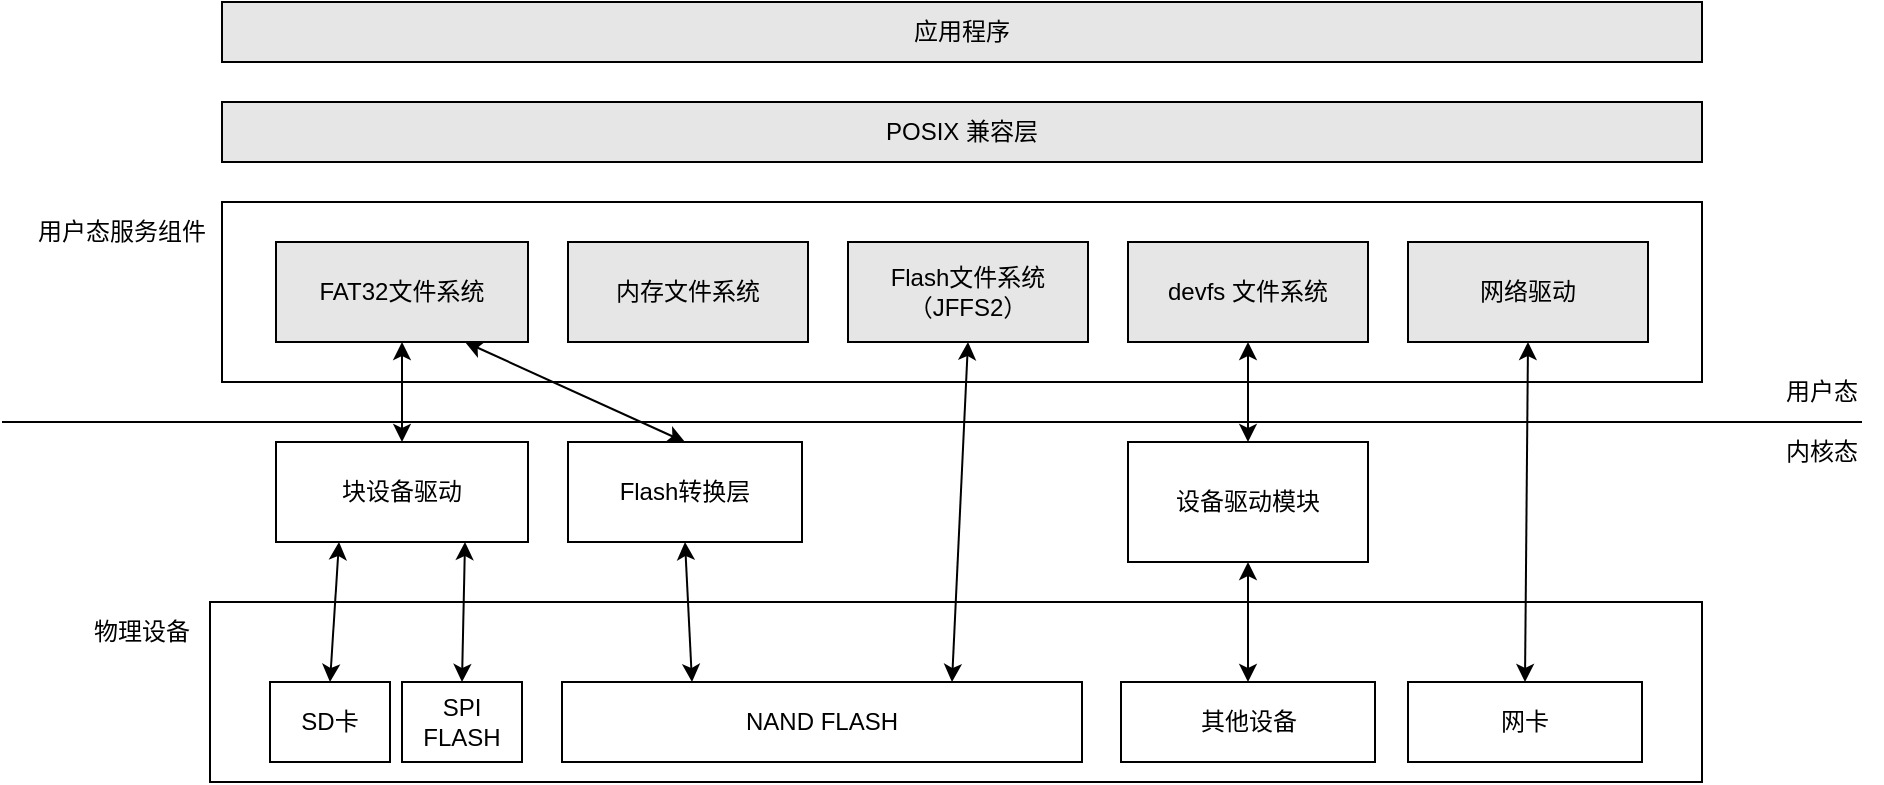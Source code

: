 <mxfile version="20.5.3" type="github">
  <diagram id="o6B6i63F9nSTFDXmpZ-V" name="第 1 页">
    <mxGraphModel dx="1422" dy="706" grid="1" gridSize="10" guides="1" tooltips="1" connect="1" arrows="1" fold="1" page="1" pageScale="1" pageWidth="827" pageHeight="1169" math="0" shadow="0">
      <root>
        <mxCell id="0" />
        <mxCell id="1" parent="0" />
        <mxCell id="e89vGwp7l43bqHcgodip-14" value="" style="rounded=0;whiteSpace=wrap;html=1;" vertex="1" parent="1">
          <mxGeometry x="264" y="450" width="746" height="90" as="geometry" />
        </mxCell>
        <mxCell id="e89vGwp7l43bqHcgodip-1" value="应用程序" style="rounded=0;whiteSpace=wrap;html=1;fillColor=#E6E6E6;" vertex="1" parent="1">
          <mxGeometry x="270" y="150" width="740" height="30" as="geometry" />
        </mxCell>
        <mxCell id="e89vGwp7l43bqHcgodip-2" value="POSIX 兼容层" style="rounded=0;whiteSpace=wrap;html=1;fillColor=#E6E6E6;" vertex="1" parent="1">
          <mxGeometry x="270" y="200" width="740" height="30" as="geometry" />
        </mxCell>
        <mxCell id="e89vGwp7l43bqHcgodip-3" value="" style="rounded=0;whiteSpace=wrap;html=1;" vertex="1" parent="1">
          <mxGeometry x="270" y="250" width="740" height="90" as="geometry" />
        </mxCell>
        <mxCell id="e89vGwp7l43bqHcgodip-19" style="edgeStyle=orthogonalEdgeStyle;rounded=0;orthogonalLoop=1;jettySize=auto;html=1;exitX=0.5;exitY=1;exitDx=0;exitDy=0;entryX=0.5;entryY=0;entryDx=0;entryDy=0;startArrow=classic;startFill=1;" edge="1" parent="1" source="e89vGwp7l43bqHcgodip-4" target="e89vGwp7l43bqHcgodip-9">
          <mxGeometry relative="1" as="geometry" />
        </mxCell>
        <mxCell id="e89vGwp7l43bqHcgodip-20" style="rounded=0;orthogonalLoop=1;jettySize=auto;html=1;exitX=0.75;exitY=1;exitDx=0;exitDy=0;entryX=0.5;entryY=0;entryDx=0;entryDy=0;startArrow=classic;startFill=1;" edge="1" parent="1" source="e89vGwp7l43bqHcgodip-4" target="e89vGwp7l43bqHcgodip-18">
          <mxGeometry relative="1" as="geometry" />
        </mxCell>
        <mxCell id="e89vGwp7l43bqHcgodip-4" value="FAT32文件系统" style="rounded=0;whiteSpace=wrap;html=1;fillColor=#E6E6E6;" vertex="1" parent="1">
          <mxGeometry x="297" y="270" width="126" height="50" as="geometry" />
        </mxCell>
        <mxCell id="e89vGwp7l43bqHcgodip-5" value="内存文件系统" style="rounded=0;whiteSpace=wrap;html=1;fillColor=#E6E6E6;" vertex="1" parent="1">
          <mxGeometry x="443" y="270" width="120" height="50" as="geometry" />
        </mxCell>
        <mxCell id="e89vGwp7l43bqHcgodip-24" style="edgeStyle=none;rounded=0;orthogonalLoop=1;jettySize=auto;html=1;exitX=0.5;exitY=1;exitDx=0;exitDy=0;entryX=0.75;entryY=0;entryDx=0;entryDy=0;startArrow=classic;startFill=1;" edge="1" parent="1" source="e89vGwp7l43bqHcgodip-6" target="e89vGwp7l43bqHcgodip-16">
          <mxGeometry relative="1" as="geometry" />
        </mxCell>
        <mxCell id="e89vGwp7l43bqHcgodip-6" value="Flash文件系统（JFFS2）" style="rounded=0;whiteSpace=wrap;html=1;fillColor=#E6E6E6;" vertex="1" parent="1">
          <mxGeometry x="583" y="270" width="120" height="50" as="geometry" />
        </mxCell>
        <mxCell id="e89vGwp7l43bqHcgodip-28" style="edgeStyle=none;rounded=0;orthogonalLoop=1;jettySize=auto;html=1;exitX=0.5;exitY=1;exitDx=0;exitDy=0;entryX=0.5;entryY=0;entryDx=0;entryDy=0;startArrow=classic;startFill=1;" edge="1" parent="1" source="e89vGwp7l43bqHcgodip-7" target="e89vGwp7l43bqHcgodip-26">
          <mxGeometry relative="1" as="geometry" />
        </mxCell>
        <mxCell id="e89vGwp7l43bqHcgodip-7" value="devfs 文件系统" style="rounded=0;whiteSpace=wrap;html=1;fillColor=#E6E6E6;" vertex="1" parent="1">
          <mxGeometry x="723" y="270" width="120" height="50" as="geometry" />
        </mxCell>
        <mxCell id="e89vGwp7l43bqHcgodip-25" style="edgeStyle=none;rounded=0;orthogonalLoop=1;jettySize=auto;html=1;exitX=0.5;exitY=1;exitDx=0;exitDy=0;entryX=0.5;entryY=0;entryDx=0;entryDy=0;startArrow=classic;startFill=1;" edge="1" parent="1" source="e89vGwp7l43bqHcgodip-8" target="e89vGwp7l43bqHcgodip-17">
          <mxGeometry relative="1" as="geometry" />
        </mxCell>
        <mxCell id="e89vGwp7l43bqHcgodip-8" value="网络驱动" style="rounded=0;whiteSpace=wrap;html=1;fillColor=#E6E6E6;" vertex="1" parent="1">
          <mxGeometry x="863" y="270" width="120" height="50" as="geometry" />
        </mxCell>
        <mxCell id="e89vGwp7l43bqHcgodip-21" style="edgeStyle=none;rounded=0;orthogonalLoop=1;jettySize=auto;html=1;exitX=0.25;exitY=1;exitDx=0;exitDy=0;entryX=0.5;entryY=0;entryDx=0;entryDy=0;startArrow=classic;startFill=1;" edge="1" parent="1" source="e89vGwp7l43bqHcgodip-9" target="e89vGwp7l43bqHcgodip-12">
          <mxGeometry relative="1" as="geometry" />
        </mxCell>
        <mxCell id="e89vGwp7l43bqHcgodip-22" style="edgeStyle=none;rounded=0;orthogonalLoop=1;jettySize=auto;html=1;exitX=0.75;exitY=1;exitDx=0;exitDy=0;entryX=0.5;entryY=0;entryDx=0;entryDy=0;startArrow=classic;startFill=1;" edge="1" parent="1" source="e89vGwp7l43bqHcgodip-9" target="e89vGwp7l43bqHcgodip-13">
          <mxGeometry relative="1" as="geometry" />
        </mxCell>
        <mxCell id="e89vGwp7l43bqHcgodip-9" value="块设备驱动" style="rounded=0;whiteSpace=wrap;html=1;" vertex="1" parent="1">
          <mxGeometry x="297" y="370" width="126" height="50" as="geometry" />
        </mxCell>
        <mxCell id="e89vGwp7l43bqHcgodip-11" value="用户态服务组件" style="text;html=1;strokeColor=none;fillColor=none;align=center;verticalAlign=middle;whiteSpace=wrap;rounded=0;" vertex="1" parent="1">
          <mxGeometry x="160" y="250" width="120" height="30" as="geometry" />
        </mxCell>
        <mxCell id="e89vGwp7l43bqHcgodip-12" value="SD卡" style="rounded=0;whiteSpace=wrap;html=1;" vertex="1" parent="1">
          <mxGeometry x="294" y="490" width="60" height="40" as="geometry" />
        </mxCell>
        <mxCell id="e89vGwp7l43bqHcgodip-13" value="SPI FLASH" style="rounded=0;whiteSpace=wrap;html=1;" vertex="1" parent="1">
          <mxGeometry x="360" y="490" width="60" height="40" as="geometry" />
        </mxCell>
        <mxCell id="e89vGwp7l43bqHcgodip-15" value="物理设备" style="text;html=1;strokeColor=none;fillColor=none;align=center;verticalAlign=middle;whiteSpace=wrap;rounded=0;" vertex="1" parent="1">
          <mxGeometry x="200" y="450" width="60" height="30" as="geometry" />
        </mxCell>
        <mxCell id="e89vGwp7l43bqHcgodip-16" value="NAND FLASH" style="rounded=0;whiteSpace=wrap;html=1;" vertex="1" parent="1">
          <mxGeometry x="440" y="490" width="260" height="40" as="geometry" />
        </mxCell>
        <mxCell id="e89vGwp7l43bqHcgodip-17" value="网卡" style="rounded=0;whiteSpace=wrap;html=1;" vertex="1" parent="1">
          <mxGeometry x="863" y="490" width="117" height="40" as="geometry" />
        </mxCell>
        <mxCell id="e89vGwp7l43bqHcgodip-23" style="edgeStyle=none;rounded=0;orthogonalLoop=1;jettySize=auto;html=1;exitX=0.5;exitY=1;exitDx=0;exitDy=0;entryX=0.25;entryY=0;entryDx=0;entryDy=0;startArrow=classic;startFill=1;" edge="1" parent="1" source="e89vGwp7l43bqHcgodip-18" target="e89vGwp7l43bqHcgodip-16">
          <mxGeometry relative="1" as="geometry" />
        </mxCell>
        <mxCell id="e89vGwp7l43bqHcgodip-18" value="Flash转换层" style="rounded=0;whiteSpace=wrap;html=1;" vertex="1" parent="1">
          <mxGeometry x="443" y="370" width="117" height="50" as="geometry" />
        </mxCell>
        <mxCell id="e89vGwp7l43bqHcgodip-29" style="edgeStyle=none;rounded=0;orthogonalLoop=1;jettySize=auto;html=1;exitX=0.5;exitY=1;exitDx=0;exitDy=0;entryX=0.5;entryY=0;entryDx=0;entryDy=0;startArrow=classic;startFill=1;" edge="1" parent="1" source="e89vGwp7l43bqHcgodip-26" target="e89vGwp7l43bqHcgodip-27">
          <mxGeometry relative="1" as="geometry" />
        </mxCell>
        <mxCell id="e89vGwp7l43bqHcgodip-26" value="设备驱动模块" style="rounded=0;whiteSpace=wrap;html=1;" vertex="1" parent="1">
          <mxGeometry x="723" y="370" width="120" height="60" as="geometry" />
        </mxCell>
        <mxCell id="e89vGwp7l43bqHcgodip-27" value="其他设备" style="rounded=0;whiteSpace=wrap;html=1;" vertex="1" parent="1">
          <mxGeometry x="719.5" y="490" width="127" height="40" as="geometry" />
        </mxCell>
        <mxCell id="e89vGwp7l43bqHcgodip-30" value="" style="endArrow=none;html=1;rounded=0;" edge="1" parent="1">
          <mxGeometry width="50" height="50" relative="1" as="geometry">
            <mxPoint x="160" y="360" as="sourcePoint" />
            <mxPoint x="1090" y="360" as="targetPoint" />
          </mxGeometry>
        </mxCell>
        <mxCell id="e89vGwp7l43bqHcgodip-31" value="用户态" style="text;html=1;strokeColor=none;fillColor=none;align=center;verticalAlign=middle;whiteSpace=wrap;rounded=0;" vertex="1" parent="1">
          <mxGeometry x="1040" y="330" width="60" height="30" as="geometry" />
        </mxCell>
        <mxCell id="e89vGwp7l43bqHcgodip-32" value="内核态" style="text;html=1;strokeColor=none;fillColor=none;align=center;verticalAlign=middle;whiteSpace=wrap;rounded=0;" vertex="1" parent="1">
          <mxGeometry x="1040" y="360" width="60" height="30" as="geometry" />
        </mxCell>
      </root>
    </mxGraphModel>
  </diagram>
</mxfile>
